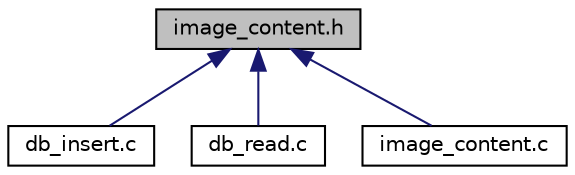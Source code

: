 digraph "image_content.h"
{
  edge [fontname="Helvetica",fontsize="10",labelfontname="Helvetica",labelfontsize="10"];
  node [fontname="Helvetica",fontsize="10",shape=record];
  Node1 [label="image_content.h",height=0.2,width=0.4,color="black", fillcolor="grey75", style="filled", fontcolor="black"];
  Node1 -> Node2 [dir="back",color="midnightblue",fontsize="10",style="solid",fontname="Helvetica"];
  Node2 [label="db_insert.c",height=0.2,width=0.4,color="black", fillcolor="white", style="filled",URL="$db__insert_8c.html",tooltip="pictDB library: do_insert implementation. "];
  Node1 -> Node3 [dir="back",color="midnightblue",fontsize="10",style="solid",fontname="Helvetica"];
  Node3 [label="db_read.c",height=0.2,width=0.4,color="black", fillcolor="white", style="filled",URL="$db__read_8c.html",tooltip="pictDB library: do_read implementation. "];
  Node1 -> Node4 [dir="back",color="midnightblue",fontsize="10",style="solid",fontname="Helvetica"];
  Node4 [label="image_content.c",height=0.2,width=0.4,color="black", fillcolor="white", style="filled",URL="$image__content_8c.html",tooltip="pictDB library: image_content implementation. "];
}

